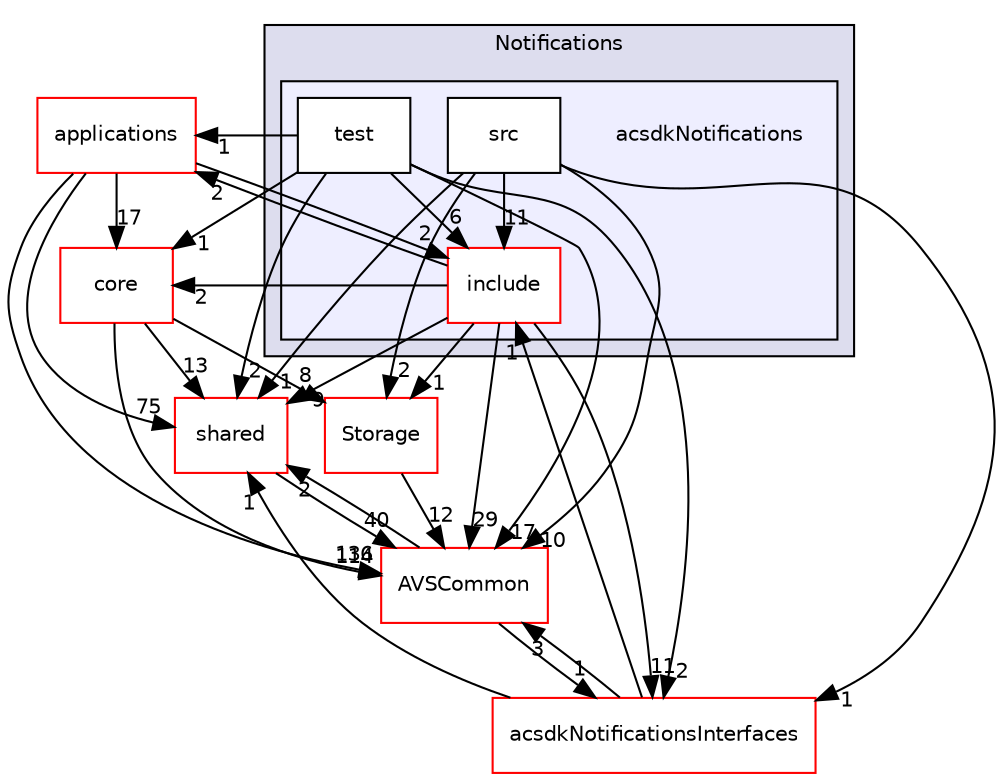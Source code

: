 digraph "/workplace/avs-device-sdk/capabilities/Notifications/acsdkNotifications" {
  compound=true
  node [ fontsize="10", fontname="Helvetica"];
  edge [ labelfontsize="10", labelfontname="Helvetica"];
  subgraph clusterdir_1b24651c7570ffe584d16a409aec5522 {
    graph [ bgcolor="#ddddee", pencolor="black", label="Notifications" fontname="Helvetica", fontsize="10", URL="dir_1b24651c7570ffe584d16a409aec5522.html"]
  subgraph clusterdir_c561697a2a7f13e0483afc1a192409a3 {
    graph [ bgcolor="#eeeeff", pencolor="black", label="" URL="dir_c561697a2a7f13e0483afc1a192409a3.html"];
    dir_c561697a2a7f13e0483afc1a192409a3 [shape=plaintext label="acsdkNotifications"];
    dir_09c3178ac86c6d0f942bd1f815522eaa [shape=box label="include" color="red" fillcolor="white" style="filled" URL="dir_09c3178ac86c6d0f942bd1f815522eaa.html"];
    dir_9d184a7d37963f3f1c8aea45a948a86e [shape=box label="src" color="black" fillcolor="white" style="filled" URL="dir_9d184a7d37963f3f1c8aea45a948a86e.html"];
    dir_2abd5a21d4e4e8fca29fb6c6c416ca25 [shape=box label="test" color="black" fillcolor="white" style="filled" URL="dir_2abd5a21d4e4e8fca29fb6c6c416ca25.html"];
  }
  }
  dir_9982052f7ce695d12571567315b2fafa [shape=box label="shared" fillcolor="white" style="filled" color="red" URL="dir_9982052f7ce695d12571567315b2fafa.html"];
  dir_a6e4fee11f07c3b70486e88fe92cbbdc [shape=box label="applications" fillcolor="white" style="filled" color="red" URL="dir_a6e4fee11f07c3b70486e88fe92cbbdc.html"];
  dir_d29c5f5a2915d6c5388c9daae4f109c7 [shape=box label="Storage" fillcolor="white" style="filled" color="red" URL="dir_d29c5f5a2915d6c5388c9daae4f109c7.html"];
  dir_13e65effb2bde530b17b3d5eefcd0266 [shape=box label="AVSCommon" fillcolor="white" style="filled" color="red" URL="dir_13e65effb2bde530b17b3d5eefcd0266.html"];
  dir_4270bfced15e0e73154b13468c7c9ad9 [shape=box label="core" fillcolor="white" style="filled" color="red" URL="dir_4270bfced15e0e73154b13468c7c9ad9.html"];
  dir_32457a92ec50e6583d325bd5e2d9f88d [shape=box label="acsdkNotificationsInterfaces" fillcolor="white" style="filled" color="red" URL="dir_32457a92ec50e6583d325bd5e2d9f88d.html"];
  dir_9982052f7ce695d12571567315b2fafa->dir_13e65effb2bde530b17b3d5eefcd0266 [headlabel="40", labeldistance=1.5 headhref="dir_000116_000017.html"];
  dir_2abd5a21d4e4e8fca29fb6c6c416ca25->dir_9982052f7ce695d12571567315b2fafa [headlabel="2", labeldistance=1.5 headhref="dir_000410_000116.html"];
  dir_2abd5a21d4e4e8fca29fb6c6c416ca25->dir_a6e4fee11f07c3b70486e88fe92cbbdc [headlabel="1", labeldistance=1.5 headhref="dir_000410_000028.html"];
  dir_2abd5a21d4e4e8fca29fb6c6c416ca25->dir_13e65effb2bde530b17b3d5eefcd0266 [headlabel="17", labeldistance=1.5 headhref="dir_000410_000017.html"];
  dir_2abd5a21d4e4e8fca29fb6c6c416ca25->dir_4270bfced15e0e73154b13468c7c9ad9 [headlabel="1", labeldistance=1.5 headhref="dir_000410_000528.html"];
  dir_2abd5a21d4e4e8fca29fb6c6c416ca25->dir_32457a92ec50e6583d325bd5e2d9f88d [headlabel="2", labeldistance=1.5 headhref="dir_000410_000411.html"];
  dir_2abd5a21d4e4e8fca29fb6c6c416ca25->dir_09c3178ac86c6d0f942bd1f815522eaa [headlabel="6", labeldistance=1.5 headhref="dir_000410_000166.html"];
  dir_a6e4fee11f07c3b70486e88fe92cbbdc->dir_9982052f7ce695d12571567315b2fafa [headlabel="75", labeldistance=1.5 headhref="dir_000028_000116.html"];
  dir_a6e4fee11f07c3b70486e88fe92cbbdc->dir_13e65effb2bde530b17b3d5eefcd0266 [headlabel="136", labeldistance=1.5 headhref="dir_000028_000017.html"];
  dir_a6e4fee11f07c3b70486e88fe92cbbdc->dir_4270bfced15e0e73154b13468c7c9ad9 [headlabel="17", labeldistance=1.5 headhref="dir_000028_000528.html"];
  dir_a6e4fee11f07c3b70486e88fe92cbbdc->dir_09c3178ac86c6d0f942bd1f815522eaa [headlabel="2", labeldistance=1.5 headhref="dir_000028_000166.html"];
  dir_d29c5f5a2915d6c5388c9daae4f109c7->dir_13e65effb2bde530b17b3d5eefcd0266 [headlabel="12", labeldistance=1.5 headhref="dir_000793_000017.html"];
  dir_13e65effb2bde530b17b3d5eefcd0266->dir_9982052f7ce695d12571567315b2fafa [headlabel="2", labeldistance=1.5 headhref="dir_000017_000116.html"];
  dir_13e65effb2bde530b17b3d5eefcd0266->dir_32457a92ec50e6583d325bd5e2d9f88d [headlabel="1", labeldistance=1.5 headhref="dir_000017_000411.html"];
  dir_4270bfced15e0e73154b13468c7c9ad9->dir_9982052f7ce695d12571567315b2fafa [headlabel="13", labeldistance=1.5 headhref="dir_000528_000116.html"];
  dir_4270bfced15e0e73154b13468c7c9ad9->dir_d29c5f5a2915d6c5388c9daae4f109c7 [headlabel="8", labeldistance=1.5 headhref="dir_000528_000793.html"];
  dir_4270bfced15e0e73154b13468c7c9ad9->dir_13e65effb2bde530b17b3d5eefcd0266 [headlabel="114", labeldistance=1.5 headhref="dir_000528_000017.html"];
  dir_32457a92ec50e6583d325bd5e2d9f88d->dir_9982052f7ce695d12571567315b2fafa [headlabel="1", labeldistance=1.5 headhref="dir_000411_000116.html"];
  dir_32457a92ec50e6583d325bd5e2d9f88d->dir_13e65effb2bde530b17b3d5eefcd0266 [headlabel="3", labeldistance=1.5 headhref="dir_000411_000017.html"];
  dir_32457a92ec50e6583d325bd5e2d9f88d->dir_09c3178ac86c6d0f942bd1f815522eaa [headlabel="1", labeldistance=1.5 headhref="dir_000411_000166.html"];
  dir_09c3178ac86c6d0f942bd1f815522eaa->dir_9982052f7ce695d12571567315b2fafa [headlabel="9", labeldistance=1.5 headhref="dir_000166_000116.html"];
  dir_09c3178ac86c6d0f942bd1f815522eaa->dir_a6e4fee11f07c3b70486e88fe92cbbdc [headlabel="2", labeldistance=1.5 headhref="dir_000166_000028.html"];
  dir_09c3178ac86c6d0f942bd1f815522eaa->dir_d29c5f5a2915d6c5388c9daae4f109c7 [headlabel="1", labeldistance=1.5 headhref="dir_000166_000793.html"];
  dir_09c3178ac86c6d0f942bd1f815522eaa->dir_13e65effb2bde530b17b3d5eefcd0266 [headlabel="29", labeldistance=1.5 headhref="dir_000166_000017.html"];
  dir_09c3178ac86c6d0f942bd1f815522eaa->dir_4270bfced15e0e73154b13468c7c9ad9 [headlabel="2", labeldistance=1.5 headhref="dir_000166_000528.html"];
  dir_09c3178ac86c6d0f942bd1f815522eaa->dir_32457a92ec50e6583d325bd5e2d9f88d [headlabel="11", labeldistance=1.5 headhref="dir_000166_000411.html"];
  dir_9d184a7d37963f3f1c8aea45a948a86e->dir_9982052f7ce695d12571567315b2fafa [headlabel="1", labeldistance=1.5 headhref="dir_000409_000116.html"];
  dir_9d184a7d37963f3f1c8aea45a948a86e->dir_d29c5f5a2915d6c5388c9daae4f109c7 [headlabel="2", labeldistance=1.5 headhref="dir_000409_000793.html"];
  dir_9d184a7d37963f3f1c8aea45a948a86e->dir_13e65effb2bde530b17b3d5eefcd0266 [headlabel="10", labeldistance=1.5 headhref="dir_000409_000017.html"];
  dir_9d184a7d37963f3f1c8aea45a948a86e->dir_32457a92ec50e6583d325bd5e2d9f88d [headlabel="1", labeldistance=1.5 headhref="dir_000409_000411.html"];
  dir_9d184a7d37963f3f1c8aea45a948a86e->dir_09c3178ac86c6d0f942bd1f815522eaa [headlabel="11", labeldistance=1.5 headhref="dir_000409_000166.html"];
}
